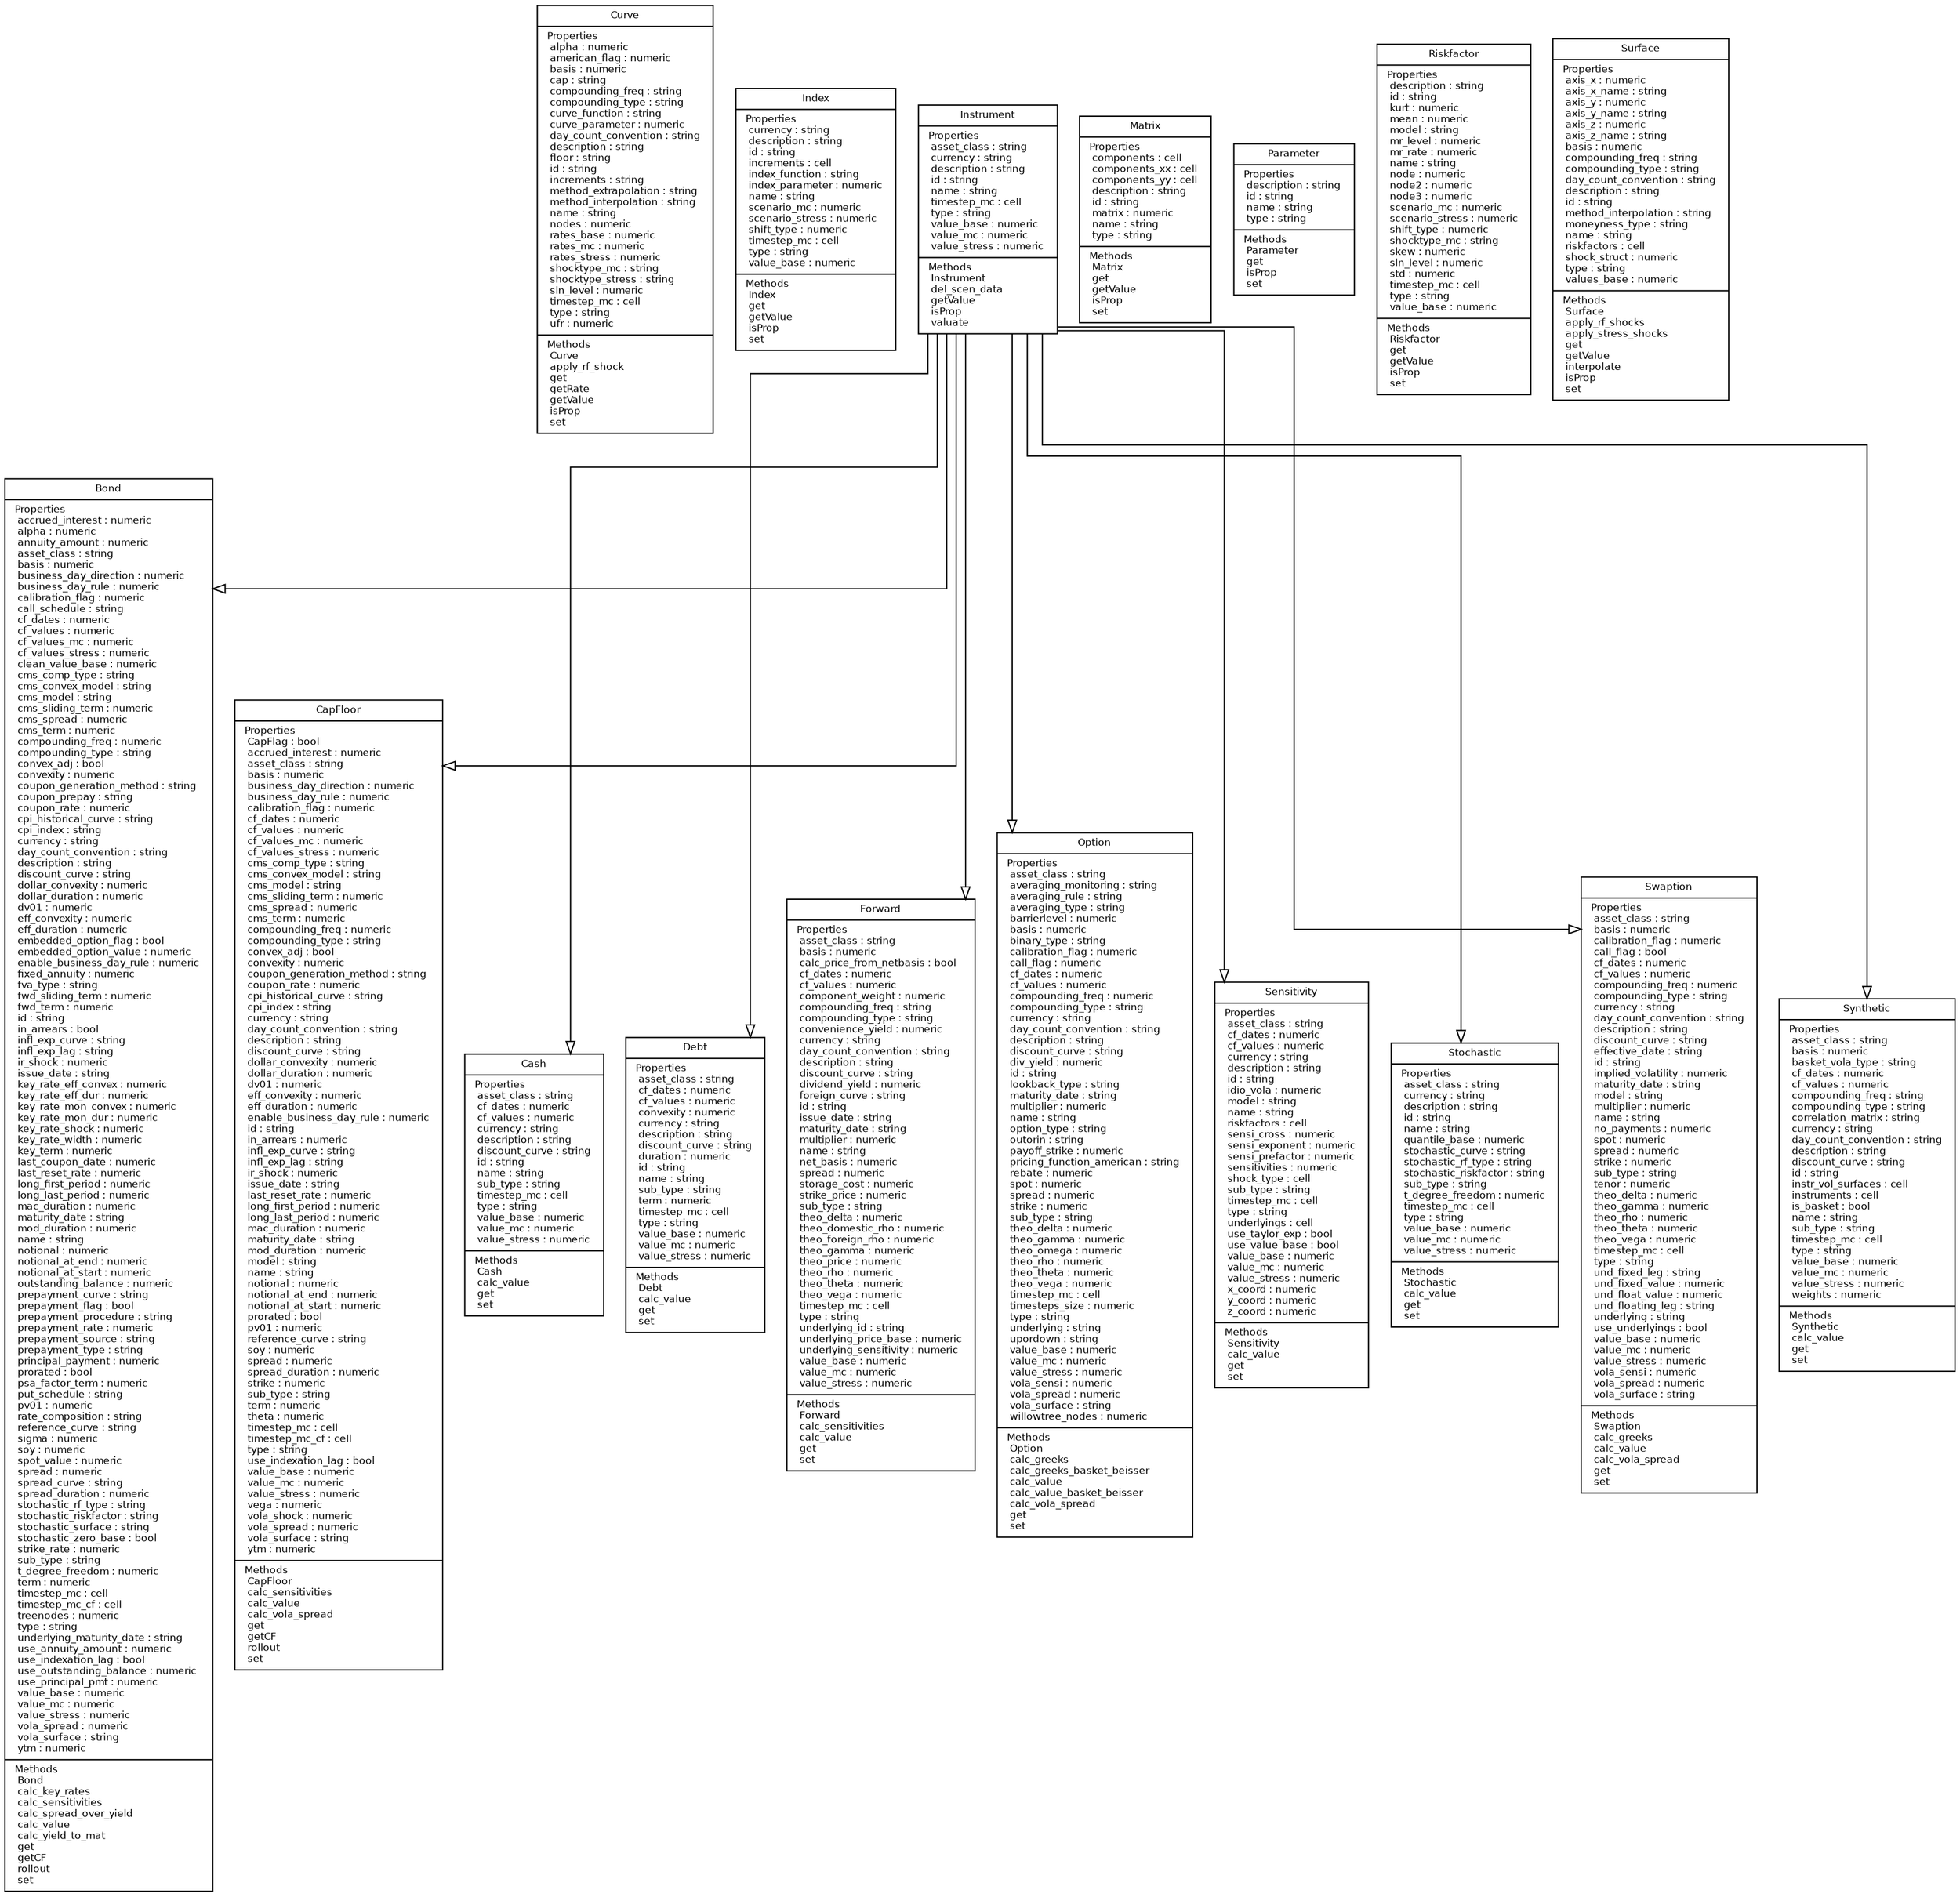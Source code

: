 digraph G {
	fontname = "Bitstream Vera Sans"
	fontsize = 8
	node [
		fontname = "Bitstream Vera Sans"
		fontsize = 8
		shape = "record"
	]
	edge [
		fontname = "Bitstream Vera Sans"
		fontsize = 8
	]
	graph [splines=ortho];
	Curve [ 
		label = "{ Curve | 
			Properties \l 
			alpha : numeric \l 
			american_flag : numeric \l 
			basis : numeric \l 
			cap : string \l 
			compounding_freq : string \l 
			compounding_type : string \l 
			curve_function : string \l 
			curve_parameter : numeric \l 
			day_count_convention : string \l 
			description : string \l 
			floor : string \l 
			id : string \l 
			increments : string \l 
			method_extrapolation : string \l 
			method_interpolation : string \l 
			name : string \l 
			nodes : numeric \l 
			rates_base : numeric \l 
			rates_mc : numeric \l 
			rates_stress : numeric \l 
			shocktype_mc : string \l 
			shocktype_stress : string \l 
			sln_level : numeric \l 
			timestep_mc : cell \l 
			type : string \l 
			ufr : numeric \l 
			 | 
			Methods \l 
			Curve \l 
			apply_rf_shock \l 
			get \l 
			getRate \l 
			getValue \l 
			isProp \l 
			set \l 
		}"
	]
	Index [ 
		label = "{ Index | 
			Properties \l 
			currency : string \l 
			description : string \l 
			id : string \l 
			increments : cell \l 
			index_function : string \l 
			index_parameter : numeric \l 
			name : string \l 
			scenario_mc : numeric \l 
			scenario_stress : numeric \l 
			shift_type : numeric \l 
			timestep_mc : cell \l 
			type : string \l 
			value_base : numeric \l 
			 | 
			Methods \l 
			Index \l 
			get \l 
			getValue \l 
			isProp \l 
			set \l 
		}"
	]
	Instrument [ 
		label = "{ Instrument | 
			Properties \l 
			asset_class : string \l 
			currency : string \l 
			description : string \l 
			id : string \l 
			name : string \l 
			timestep_mc : cell \l 
			type : string \l 
			value_base : numeric \l 
			value_mc : numeric \l 
			value_stress : numeric \l 
			 | 
			Methods \l 
			Instrument \l 
			del_scen_data \l 
			getValue \l 
			isProp \l 
			valuate \l 
		}"
	]
	Matrix [ 
		label = "{ Matrix | 
			Properties \l 
			components : cell \l 
			components_xx : cell \l 
			components_yy : cell \l 
			description : string \l 
			id : string \l 
			matrix : numeric \l 
			name : string \l 
			type : string \l 
			 | 
			Methods \l 
			Matrix \l 
			get \l 
			getValue \l 
			isProp \l 
			set \l 
		}"
	]
	Parameter [ 
		label = "{ Parameter | 
			Properties \l 
			description : string \l 
			id : string \l 
			name : string \l 
			type : string \l 
			 | 
			Methods \l 
			Parameter \l 
			get \l 
			isProp \l 
			set \l 
		}"
	]
	Riskfactor [ 
		label = "{ Riskfactor | 
			Properties \l 
			description : string \l 
			id : string \l 
			kurt : numeric \l 
			mean : numeric \l 
			model : string \l 
			mr_level : numeric \l 
			mr_rate : numeric \l 
			name : string \l 
			node : numeric \l 
			node2 : numeric \l 
			node3 : numeric \l 
			scenario_mc : numeric \l 
			scenario_stress : numeric \l 
			shift_type : numeric \l 
			shocktype_mc : string \l 
			skew : numeric \l 
			sln_level : numeric \l 
			std : numeric \l 
			timestep_mc : cell \l 
			type : string \l 
			value_base : numeric \l 
			 | 
			Methods \l 
			Riskfactor \l 
			get \l 
			getValue \l 
			isProp \l 
			set \l 
		}"
	]
	Surface [ 
		label = "{ Surface | 
			Properties \l 
			axis_x : numeric \l 
			axis_x_name : string \l 
			axis_y : numeric \l 
			axis_y_name : string \l 
			axis_z : numeric \l 
			axis_z_name : string \l 
			basis : numeric \l 
			compounding_freq : string \l 
			compounding_type : string \l 
			day_count_convention : string \l 
			description : string \l 
			id : string \l 
			method_interpolation : string \l 
			moneyness_type : string \l 
			name : string \l 
			riskfactors : cell \l 
			shock_struct : numeric \l 
			type : string \l 
			values_base : numeric \l 
			 | 
			Methods \l 
			Surface \l 
			apply_rf_shocks \l 
			apply_stress_shocks \l 
			get \l 
			getValue \l 
			interpolate \l 
			isProp \l 
			set \l 
		}"
	]
	Bond [ 
		label = "{ Bond | 
			Properties \l 
			accrued_interest : numeric \l 
			alpha : numeric \l 
			annuity_amount : numeric \l 
			asset_class : string \l 
			basis : numeric \l 
			business_day_direction : numeric \l 
			business_day_rule : numeric \l 
			calibration_flag : numeric \l 
			call_schedule : string \l 
			cf_dates : numeric \l 
			cf_values : numeric \l 
			cf_values_mc : numeric \l 
			cf_values_stress : numeric \l 
			clean_value_base : numeric \l 
			cms_comp_type : string \l 
			cms_convex_model : string \l 
			cms_model : string \l 
			cms_sliding_term : numeric \l 
			cms_spread : numeric \l 
			cms_term : numeric \l 
			compounding_freq : numeric \l 
			compounding_type : string \l 
			convex_adj : bool \l 
			convexity : numeric \l 
			coupon_generation_method : string \l 
			coupon_prepay : string \l 
			coupon_rate : numeric \l 
			cpi_historical_curve : string \l 
			cpi_index : string \l 
			currency : string \l 
			day_count_convention : string \l 
			description : string \l 
			discount_curve : string \l 
			dollar_convexity : numeric \l 
			dollar_duration : numeric \l 
			dv01 : numeric \l 
			eff_convexity : numeric \l 
			eff_duration : numeric \l 
			embedded_option_flag : bool \l 
			embedded_option_value : numeric \l 
			enable_business_day_rule : numeric \l 
			fixed_annuity : numeric \l 
			fva_type : string \l 
			fwd_sliding_term : numeric \l 
			fwd_term : numeric \l 
			id : string \l 
			in_arrears : bool \l 
			infl_exp_curve : string \l 
			infl_exp_lag : string \l 
			ir_shock : numeric \l 
			issue_date : string \l 
			key_rate_eff_convex : numeric \l 
			key_rate_eff_dur : numeric \l 
			key_rate_mon_convex : numeric \l 
			key_rate_mon_dur : numeric \l 
			key_rate_shock : numeric \l 
			key_rate_width : numeric \l 
			key_term : numeric \l 
			last_coupon_date : numeric \l 
			last_reset_rate : numeric \l 
			long_first_period : numeric \l 
			long_last_period : numeric \l 
			mac_duration : numeric \l 
			maturity_date : string \l 
			mod_duration : numeric \l 
			name : string \l 
			notional : numeric \l 
			notional_at_end : numeric \l 
			notional_at_start : numeric \l 
			outstanding_balance : numeric \l 
			prepayment_curve : string \l 
			prepayment_flag : bool \l 
			prepayment_procedure : string \l 
			prepayment_rate : numeric \l 
			prepayment_source : string \l 
			prepayment_type : string \l 
			principal_payment : numeric \l 
			prorated : bool \l 
			psa_factor_term : numeric \l 
			put_schedule : string \l 
			pv01 : numeric \l 
			rate_composition : string \l 
			reference_curve : string \l 
			sigma : numeric \l 
			soy : numeric \l 
			spot_value : numeric \l 
			spread : numeric \l 
			spread_curve : string \l 
			spread_duration : numeric \l 
			stochastic_rf_type : string \l 
			stochastic_riskfactor : string \l 
			stochastic_surface : string \l 
			stochastic_zero_base : bool \l 
			strike_rate : numeric \l 
			sub_type : string \l 
			t_degree_freedom : numeric \l 
			term : numeric \l 
			timestep_mc : cell \l 
			timestep_mc_cf : cell \l 
			treenodes : numeric \l 
			type : string \l 
			underlying_maturity_date : string \l 
			use_annuity_amount : numeric \l 
			use_indexation_lag : bool \l 
			use_outstanding_balance : numeric \l 
			use_principal_pmt : numeric \l 
			value_base : numeric \l 
			value_mc : numeric \l 
			value_stress : numeric \l 
			vola_spread : numeric \l 
			vola_surface : string \l 
			ytm : numeric \l 
			 | 
			Methods \l 
			Bond \l 
			calc_key_rates \l 
			calc_sensitivities \l 
			calc_spread_over_yield \l 
			calc_value \l 
			calc_yield_to_mat \l 
			get \l 
			getCF \l 
			rollout \l 
			set \l 
		}"
]	
	CapFloor [ 
		label = "{ CapFloor | 
			Properties \l 
			CapFlag : bool \l 
			accrued_interest : numeric \l 
			asset_class : string \l 
			basis : numeric \l 
			business_day_direction : numeric \l 
			business_day_rule : numeric \l 
			calibration_flag : numeric \l 
			cf_dates : numeric \l 
			cf_values : numeric \l 
			cf_values_mc : numeric \l 
			cf_values_stress : numeric \l 
			cms_comp_type : string \l 
			cms_convex_model : string \l 
			cms_model : string \l 
			cms_sliding_term : numeric \l 
			cms_spread : numeric \l 
			cms_term : numeric \l 
			compounding_freq : numeric \l 
			compounding_type : string \l 
			convex_adj : bool \l 
			convexity : numeric \l 
			coupon_generation_method : string \l 
			coupon_rate : numeric \l 
			cpi_historical_curve : string \l 
			cpi_index : string \l 
			currency : string \l 
			day_count_convention : string \l 
			description : string \l 
			discount_curve : string \l 
			dollar_convexity : numeric \l 
			dollar_duration : numeric \l 
			dv01 : numeric \l 
			eff_convexity : numeric \l 
			eff_duration : numeric \l 
			enable_business_day_rule : numeric \l 
			id : string \l 
			in_arrears : numeric \l 
			infl_exp_curve : string \l 
			infl_exp_lag : string \l 
			ir_shock : numeric \l 
			issue_date : string \l 
			last_reset_rate : numeric \l 
			long_first_period : numeric \l 
			long_last_period : numeric \l 
			mac_duration : numeric \l 
			maturity_date : string \l 
			mod_duration : numeric \l 
			model : string \l 
			name : string \l 
			notional : numeric \l 
			notional_at_end : numeric \l 
			notional_at_start : numeric \l 
			prorated : bool \l 
			pv01 : numeric \l 
			reference_curve : string \l 
			soy : numeric \l 
			spread : numeric \l 
			spread_duration : numeric \l 
			strike : numeric \l 
			sub_type : string \l 
			term : numeric \l 
			theta : numeric \l 
			timestep_mc : cell \l 
			timestep_mc_cf : cell \l 
			type : string \l 
			use_indexation_lag : bool \l 
			value_base : numeric \l 
			value_mc : numeric \l 
			value_stress : numeric \l 
			vega : numeric \l 
			vola_shock : numeric \l 
			vola_spread : numeric \l 
			vola_surface : string \l 
			ytm : numeric \l 
			 | 
			Methods \l 
			CapFloor \l 
			calc_sensitivities \l 
			calc_value \l 
			calc_vola_spread \l 
			get \l 
			getCF \l 
			rollout \l 
			set \l 
		}"
]	
	Cash [ 
		label = "{ Cash | 
			Properties \l 
			asset_class : string \l 
			cf_dates : numeric \l 
			cf_values : numeric \l 
			currency : string \l 
			description : string \l 
			discount_curve : string \l 
			id : string \l 
			name : string \l 
			sub_type : string \l 
			timestep_mc : cell \l 
			type : string \l 
			value_base : numeric \l 
			value_mc : numeric \l 
			value_stress : numeric \l 
			 | 
			Methods \l 
			Cash \l 
			calc_value \l 
			get \l 
			set \l 
		}"
]	
	Debt [ 
		label = "{ Debt | 
			Properties \l 
			asset_class : string \l 
			cf_dates : numeric \l 
			cf_values : numeric \l 
			convexity : numeric \l 
			currency : string \l 
			description : string \l 
			discount_curve : string \l 
			duration : numeric \l 
			id : string \l 
			name : string \l 
			sub_type : string \l 
			term : numeric \l 
			timestep_mc : cell \l 
			type : string \l 
			value_base : numeric \l 
			value_mc : numeric \l 
			value_stress : numeric \l 
			 | 
			Methods \l 
			Debt \l 
			calc_value \l 
			get \l 
			set \l 
		}"
]	
	Forward [ 
		label = "{ Forward | 
			Properties \l 
			asset_class : string \l 
			basis : numeric \l 
			calc_price_from_netbasis : bool \l 
			cf_dates : numeric \l 
			cf_values : numeric \l 
			component_weight : numeric \l 
			compounding_freq : string \l 
			compounding_type : string \l 
			convenience_yield : numeric \l 
			currency : string \l 
			day_count_convention : string \l 
			description : string \l 
			discount_curve : string \l 
			dividend_yield : numeric \l 
			foreign_curve : string \l 
			id : string \l 
			issue_date : string \l 
			maturity_date : string \l 
			multiplier : numeric \l 
			name : string \l 
			net_basis : numeric \l 
			spread : numeric \l 
			storage_cost : numeric \l 
			strike_price : numeric \l 
			sub_type : string \l 
			theo_delta : numeric \l 
			theo_domestic_rho : numeric \l 
			theo_foreign_rho : numeric \l 
			theo_gamma : numeric \l 
			theo_price : numeric \l 
			theo_rho : numeric \l 
			theo_theta : numeric \l 
			theo_vega : numeric \l 
			timestep_mc : cell \l 
			type : string \l 
			underlying_id : string \l 
			underlying_price_base : numeric \l 
			underlying_sensitivity : numeric \l 
			value_base : numeric \l 
			value_mc : numeric \l 
			value_stress : numeric \l 
			 | 
			Methods \l 
			Forward \l 
			calc_sensitivities \l 
			calc_value \l 
			get \l 
			set \l 
		}"
]	
	Option [ 
		label = "{ Option | 
			Properties \l 
			asset_class : string \l 
			averaging_monitoring : string \l 
			averaging_rule : string \l 
			averaging_type : string \l 
			barrierlevel : numeric \l 
			basis : numeric \l 
			binary_type : string \l 
			calibration_flag : numeric \l 
			call_flag : numeric \l 
			cf_dates : numeric \l 
			cf_values : numeric \l 
			compounding_freq : numeric \l 
			compounding_type : string \l 
			currency : string \l 
			day_count_convention : string \l 
			description : string \l 
			discount_curve : string \l 
			div_yield : numeric \l 
			id : string \l 
			lookback_type : string \l 
			maturity_date : string \l 
			multiplier : numeric \l 
			name : string \l 
			option_type : string \l 
			outorin : string \l 
			payoff_strike : numeric \l 
			pricing_function_american : string \l 
			rebate : numeric \l 
			spot : numeric \l 
			spread : numeric \l 
			strike : numeric \l 
			sub_type : string \l 
			theo_delta : numeric \l 
			theo_gamma : numeric \l 
			theo_omega : numeric \l 
			theo_rho : numeric \l 
			theo_theta : numeric \l 
			theo_vega : numeric \l 
			timestep_mc : cell \l 
			timesteps_size : numeric \l 
			type : string \l 
			underlying : string \l 
			upordown : string \l 
			value_base : numeric \l 
			value_mc : numeric \l 
			value_stress : numeric \l 
			vola_sensi : numeric \l 
			vola_spread : numeric \l 
			vola_surface : string \l 
			willowtree_nodes : numeric \l 
			 | 
			Methods \l 
			Option \l 
			calc_greeks \l 
			calc_greeks_basket_beisser \l 
			calc_value \l 
			calc_value_basket_beisser \l 
			calc_vola_spread \l 
			get \l 
			set \l 
		}"
]	
	Sensitivity [ 
		label = "{ Sensitivity | 
			Properties \l 
			asset_class : string \l 
			cf_dates : numeric \l 
			cf_values : numeric \l 
			currency : string \l 
			description : string \l 
			id : string \l 
			idio_vola : numeric \l 
			model : string \l 
			name : string \l 
			riskfactors : cell \l 
			sensi_cross : numeric \l 
			sensi_exponent : numeric \l 
			sensi_prefactor : numeric \l 
			sensitivities : numeric \l 
			shock_type : cell \l 
			sub_type : string \l 
			timestep_mc : cell \l 
			type : string \l 
			underlyings : cell \l 
			use_taylor_exp : bool \l 
			use_value_base : bool \l 
			value_base : numeric \l 
			value_mc : numeric \l 
			value_stress : numeric \l 
			x_coord : numeric \l 
			y_coord : numeric \l 
			z_coord : numeric \l 
			 | 
			Methods \l 
			Sensitivity \l 
			calc_value \l 
			get \l 
			set \l 
		}"
]	
	Stochastic [ 
		label = "{ Stochastic | 
			Properties \l 
			asset_class : string \l 
			currency : string \l 
			description : string \l 
			id : string \l 
			name : string \l 
			quantile_base : numeric \l 
			stochastic_curve : string \l 
			stochastic_rf_type : string \l 
			stochastic_riskfactor : string \l 
			sub_type : string \l 
			t_degree_freedom : numeric \l 
			timestep_mc : cell \l 
			type : string \l 
			value_base : numeric \l 
			value_mc : numeric \l 
			value_stress : numeric \l 
			 | 
			Methods \l 
			Stochastic \l 
			calc_value \l 
			get \l 
			set \l 
		}"
]	
	Swaption [ 
		label = "{ Swaption | 
			Properties \l 
			asset_class : string \l 
			basis : numeric \l 
			calibration_flag : numeric \l 
			call_flag : bool \l 
			cf_dates : numeric \l 
			cf_values : numeric \l 
			compounding_freq : numeric \l 
			compounding_type : string \l 
			currency : string \l 
			day_count_convention : string \l 
			description : string \l 
			discount_curve : string \l 
			effective_date : string \l 
			id : string \l 
			implied_volatility : numeric \l 
			maturity_date : string \l 
			model : string \l 
			multiplier : numeric \l 
			name : string \l 
			no_payments : numeric \l 
			spot : numeric \l 
			spread : numeric \l 
			strike : numeric \l 
			sub_type : string \l 
			tenor : numeric \l 
			theo_delta : numeric \l 
			theo_gamma : numeric \l 
			theo_rho : numeric \l 
			theo_theta : numeric \l 
			theo_vega : numeric \l 
			timestep_mc : cell \l 
			type : string \l 
			und_fixed_leg : string \l 
			und_fixed_value : numeric \l 
			und_float_value : numeric \l 
			und_floating_leg : string \l 
			underlying : string \l 
			use_underlyings : bool \l 
			value_base : numeric \l 
			value_mc : numeric \l 
			value_stress : numeric \l 
			vola_sensi : numeric \l 
			vola_spread : numeric \l 
			vola_surface : string \l 
			 | 
			Methods \l 
			Swaption \l 
			calc_greeks \l 
			calc_value \l 
			calc_vola_spread \l 
			get \l 
			set \l 
		}"
]	
	Synthetic [ 
		label = "{ Synthetic | 
			Properties \l 
			asset_class : string \l 
			basis : numeric \l 
			basket_vola_type : string \l 
			cf_dates : numeric \l 
			cf_values : numeric \l 
			compounding_freq : string \l 
			compounding_type : string \l 
			correlation_matrix : string \l 
			currency : string \l 
			day_count_convention : string \l 
			description : string \l 
			discount_curve : string \l 
			id : string \l 
			instr_vol_surfaces : cell \l 
			instruments : cell \l 
			is_basket : bool \l 
			name : string \l 
			sub_type : string \l 
			timestep_mc : cell \l 
			type : string \l 
			value_base : numeric \l 
			value_mc : numeric \l 
			value_stress : numeric \l 
			weights : numeric \l 
			 | 
			Methods \l 
			Synthetic \l 
			calc_value \l 
			get \l 
			set \l 
		}"
]	
edge [
	arrowhead = "empty"
]
Instrument -> Bond 
Instrument -> CapFloor 
Instrument -> Cash 
Instrument -> Debt 
Instrument -> Forward 
Instrument -> Option 
Instrument -> Sensitivity 
Instrument -> Stochastic 
Instrument -> Swaption 
Instrument -> Synthetic 
}

